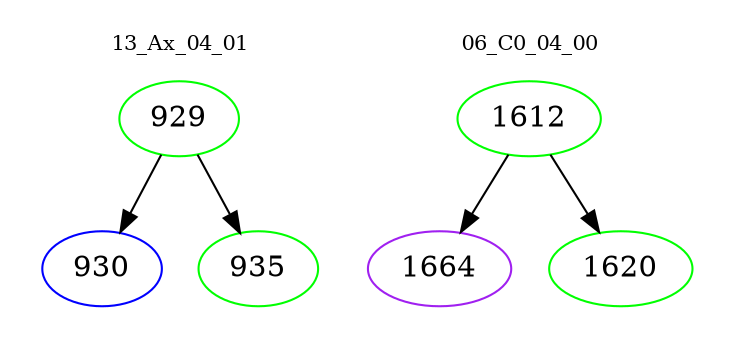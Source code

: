 digraph{
subgraph cluster_0 {
color = white
label = "13_Ax_04_01";
fontsize=10;
T0_929 [label="929", color="green"]
T0_929 -> T0_930 [color="black"]
T0_930 [label="930", color="blue"]
T0_929 -> T0_935 [color="black"]
T0_935 [label="935", color="green"]
}
subgraph cluster_1 {
color = white
label = "06_C0_04_00";
fontsize=10;
T1_1612 [label="1612", color="green"]
T1_1612 -> T1_1664 [color="black"]
T1_1664 [label="1664", color="purple"]
T1_1612 -> T1_1620 [color="black"]
T1_1620 [label="1620", color="green"]
}
}
